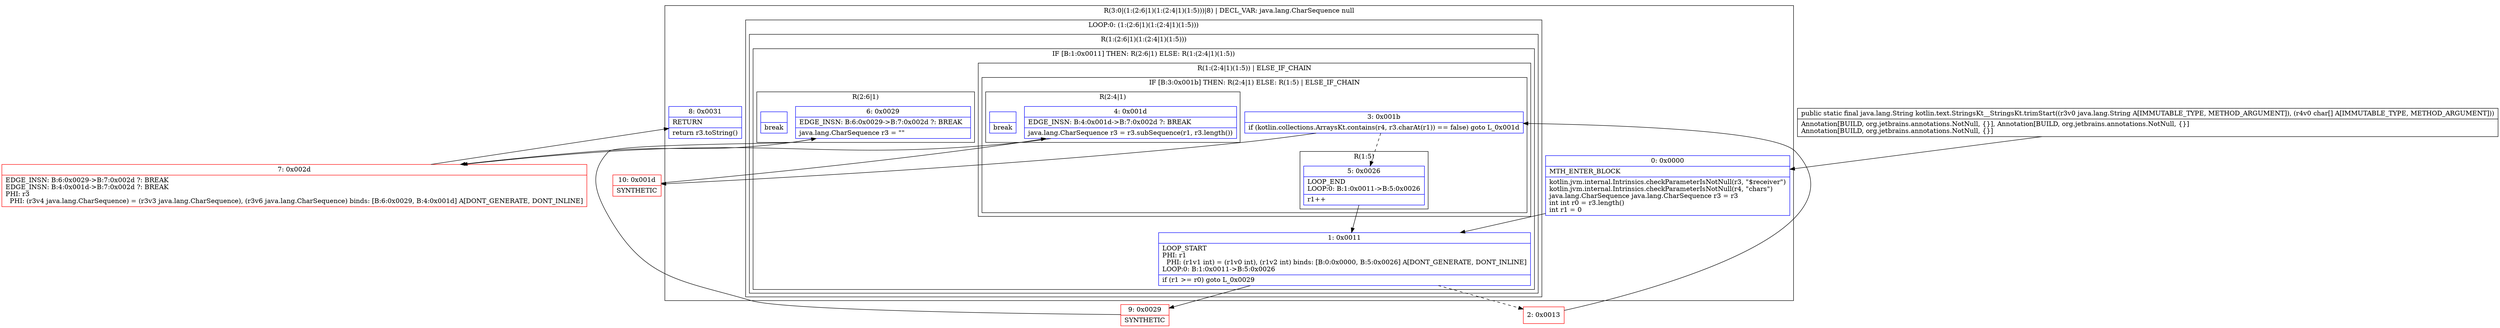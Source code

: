 digraph "CFG forkotlin.text.StringsKt__StringsKt.trimStart(Ljava\/lang\/String;[C)Ljava\/lang\/String;" {
subgraph cluster_Region_212171868 {
label = "R(3:0|(1:(2:6|1)(1:(2:4|1)(1:5)))|8) | DECL_VAR: java.lang.CharSequence null\l";
node [shape=record,color=blue];
Node_0 [shape=record,label="{0\:\ 0x0000|MTH_ENTER_BLOCK\l|kotlin.jvm.internal.Intrinsics.checkParameterIsNotNull(r3, \"$receiver\")\lkotlin.jvm.internal.Intrinsics.checkParameterIsNotNull(r4, \"chars\")\ljava.lang.CharSequence java.lang.CharSequence r3 = r3\lint int r0 = r3.length()\lint r1 = 0\l}"];
subgraph cluster_LoopRegion_1709881639 {
label = "LOOP:0: (1:(2:6|1)(1:(2:4|1)(1:5)))";
node [shape=record,color=blue];
subgraph cluster_Region_366105230 {
label = "R(1:(2:6|1)(1:(2:4|1)(1:5)))";
node [shape=record,color=blue];
subgraph cluster_IfRegion_37617867 {
label = "IF [B:1:0x0011] THEN: R(2:6|1) ELSE: R(1:(2:4|1)(1:5))";
node [shape=record,color=blue];
Node_1 [shape=record,label="{1\:\ 0x0011|LOOP_START\lPHI: r1 \l  PHI: (r1v1 int) = (r1v0 int), (r1v2 int) binds: [B:0:0x0000, B:5:0x0026] A[DONT_GENERATE, DONT_INLINE]\lLOOP:0: B:1:0x0011\-\>B:5:0x0026\l|if (r1 \>= r0) goto L_0x0029\l}"];
subgraph cluster_Region_1100474696 {
label = "R(2:6|1)";
node [shape=record,color=blue];
Node_6 [shape=record,label="{6\:\ 0x0029|EDGE_INSN: B:6:0x0029\-\>B:7:0x002d ?: BREAK  \l|java.lang.CharSequence r3 = \"\"\l}"];
Node_InsnContainer_202643481 [shape=record,label="{|break\l}"];
}
subgraph cluster_Region_904430169 {
label = "R(1:(2:4|1)(1:5)) | ELSE_IF_CHAIN\l";
node [shape=record,color=blue];
subgraph cluster_IfRegion_1165245236 {
label = "IF [B:3:0x001b] THEN: R(2:4|1) ELSE: R(1:5) | ELSE_IF_CHAIN\l";
node [shape=record,color=blue];
Node_3 [shape=record,label="{3\:\ 0x001b|if (kotlin.collections.ArraysKt.contains(r4, r3.charAt(r1)) == false) goto L_0x001d\l}"];
subgraph cluster_Region_1290039255 {
label = "R(2:4|1)";
node [shape=record,color=blue];
Node_4 [shape=record,label="{4\:\ 0x001d|EDGE_INSN: B:4:0x001d\-\>B:7:0x002d ?: BREAK  \l|java.lang.CharSequence r3 = r3.subSequence(r1, r3.length())\l}"];
Node_InsnContainer_100349506 [shape=record,label="{|break\l}"];
}
subgraph cluster_Region_626973516 {
label = "R(1:5)";
node [shape=record,color=blue];
Node_5 [shape=record,label="{5\:\ 0x0026|LOOP_END\lLOOP:0: B:1:0x0011\-\>B:5:0x0026\l|r1++\l}"];
}
}
}
}
}
}
Node_8 [shape=record,label="{8\:\ 0x0031|RETURN\l|return r3.toString()\l}"];
}
Node_2 [shape=record,color=red,label="{2\:\ 0x0013}"];
Node_7 [shape=record,color=red,label="{7\:\ 0x002d|EDGE_INSN: B:6:0x0029\-\>B:7:0x002d ?: BREAK  \lEDGE_INSN: B:4:0x001d\-\>B:7:0x002d ?: BREAK  \lPHI: r3 \l  PHI: (r3v4 java.lang.CharSequence) = (r3v3 java.lang.CharSequence), (r3v6 java.lang.CharSequence) binds: [B:6:0x0029, B:4:0x001d] A[DONT_GENERATE, DONT_INLINE]\l}"];
Node_9 [shape=record,color=red,label="{9\:\ 0x0029|SYNTHETIC\l}"];
Node_10 [shape=record,color=red,label="{10\:\ 0x001d|SYNTHETIC\l}"];
MethodNode[shape=record,label="{public static final java.lang.String kotlin.text.StringsKt__StringsKt.trimStart((r3v0 java.lang.String A[IMMUTABLE_TYPE, METHOD_ARGUMENT]), (r4v0 char[] A[IMMUTABLE_TYPE, METHOD_ARGUMENT]))  | Annotation[BUILD, org.jetbrains.annotations.NotNull, \{\}], Annotation[BUILD, org.jetbrains.annotations.NotNull, \{\}]\lAnnotation[BUILD, org.jetbrains.annotations.NotNull, \{\}]\l}"];
MethodNode -> Node_0;
Node_0 -> Node_1;
Node_1 -> Node_2[style=dashed];
Node_1 -> Node_9;
Node_6 -> Node_7;
Node_3 -> Node_5[style=dashed];
Node_3 -> Node_10;
Node_4 -> Node_7;
Node_5 -> Node_1;
Node_2 -> Node_3;
Node_7 -> Node_8;
Node_9 -> Node_6;
Node_10 -> Node_4;
}

